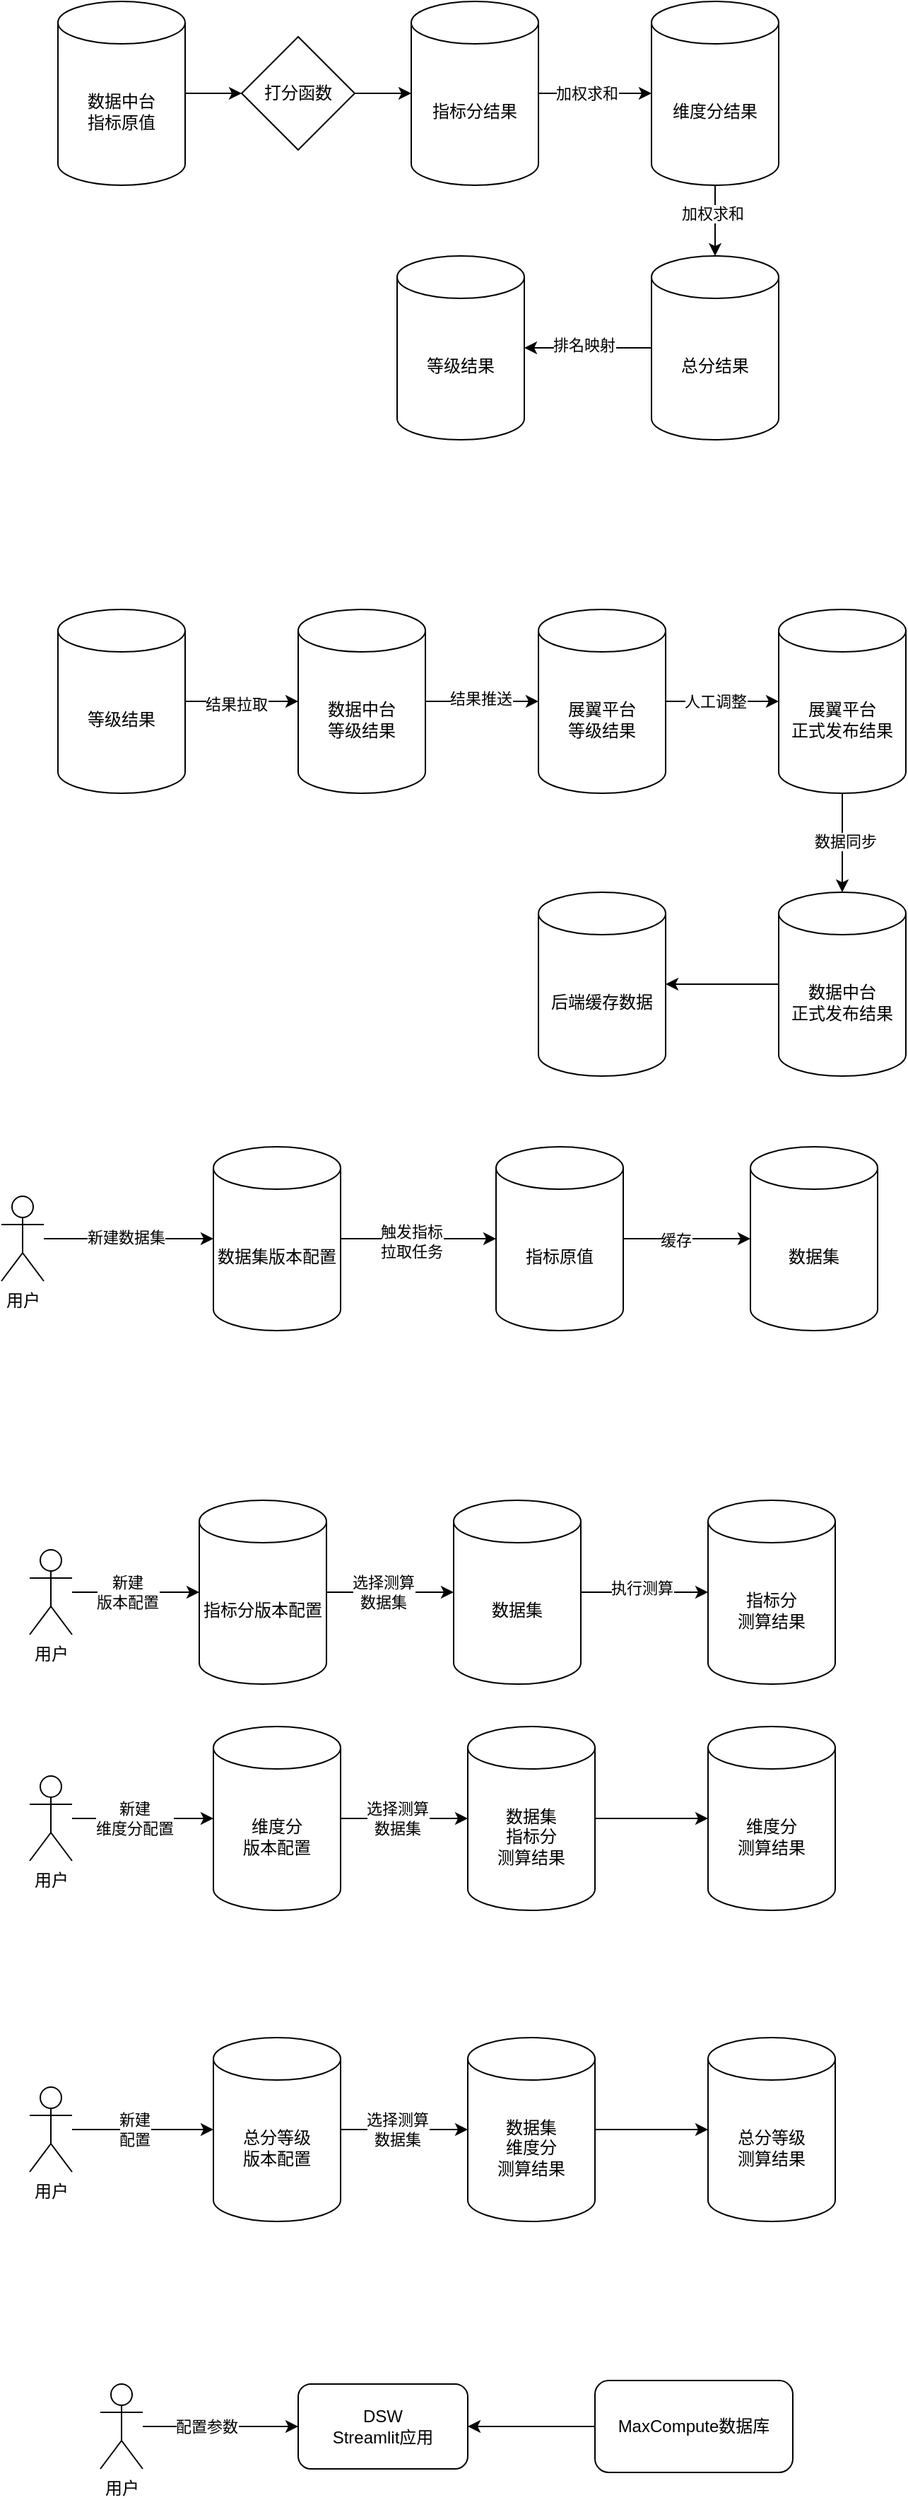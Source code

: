 <mxfile version="24.2.3" type="github">
  <diagram name="Page-1" id="pVyx7AFgYSGBUkXHzs9j">
    <mxGraphModel dx="1194" dy="756" grid="1" gridSize="10" guides="1" tooltips="1" connect="1" arrows="1" fold="1" page="1" pageScale="1" pageWidth="850" pageHeight="1100" math="0" shadow="0">
      <root>
        <mxCell id="0" />
        <mxCell id="1" parent="0" />
        <mxCell id="62KSsjE5slRflY_eG6V0-4" style="edgeStyle=orthogonalEdgeStyle;rounded=0;orthogonalLoop=1;jettySize=auto;html=1;" parent="1" source="62KSsjE5slRflY_eG6V0-1" target="62KSsjE5slRflY_eG6V0-3" edge="1">
          <mxGeometry relative="1" as="geometry" />
        </mxCell>
        <mxCell id="62KSsjE5slRflY_eG6V0-1" value="数据中台&lt;div&gt;指标原值&lt;/div&gt;" style="shape=cylinder3;whiteSpace=wrap;html=1;boundedLbl=1;backgroundOutline=1;size=15;" parent="1" vertex="1">
          <mxGeometry x="70" y="110" width="90" height="130" as="geometry" />
        </mxCell>
        <mxCell id="62KSsjE5slRflY_eG6V0-6" style="edgeStyle=orthogonalEdgeStyle;rounded=0;orthogonalLoop=1;jettySize=auto;html=1;" parent="1" source="62KSsjE5slRflY_eG6V0-3" target="62KSsjE5slRflY_eG6V0-5" edge="1">
          <mxGeometry relative="1" as="geometry" />
        </mxCell>
        <mxCell id="62KSsjE5slRflY_eG6V0-3" value="打分函数" style="rhombus;whiteSpace=wrap;html=1;" parent="1" vertex="1">
          <mxGeometry x="200" y="135" width="80" height="80" as="geometry" />
        </mxCell>
        <mxCell id="62KSsjE5slRflY_eG6V0-9" style="edgeStyle=orthogonalEdgeStyle;rounded=0;orthogonalLoop=1;jettySize=auto;html=1;" parent="1" source="62KSsjE5slRflY_eG6V0-5" target="62KSsjE5slRflY_eG6V0-8" edge="1">
          <mxGeometry relative="1" as="geometry" />
        </mxCell>
        <mxCell id="62KSsjE5slRflY_eG6V0-10" value="加权求和" style="edgeLabel;html=1;align=center;verticalAlign=middle;resizable=0;points=[];" parent="62KSsjE5slRflY_eG6V0-9" vertex="1" connectable="0">
          <mxGeometry x="-0.26" y="-4" relative="1" as="geometry">
            <mxPoint x="4" y="-4" as="offset" />
          </mxGeometry>
        </mxCell>
        <mxCell id="62KSsjE5slRflY_eG6V0-5" value="&lt;div&gt;指标分结果&lt;/div&gt;" style="shape=cylinder3;whiteSpace=wrap;html=1;boundedLbl=1;backgroundOutline=1;size=15;" parent="1" vertex="1">
          <mxGeometry x="320" y="110" width="90" height="130" as="geometry" />
        </mxCell>
        <mxCell id="62KSsjE5slRflY_eG6V0-8" value="&lt;div&gt;维度分结果&lt;/div&gt;" style="shape=cylinder3;whiteSpace=wrap;html=1;boundedLbl=1;backgroundOutline=1;size=15;" parent="1" vertex="1">
          <mxGeometry x="490" y="110" width="90" height="130" as="geometry" />
        </mxCell>
        <mxCell id="62KSsjE5slRflY_eG6V0-15" style="edgeStyle=orthogonalEdgeStyle;rounded=0;orthogonalLoop=1;jettySize=auto;html=1;" parent="1" source="62KSsjE5slRflY_eG6V0-11" target="62KSsjE5slRflY_eG6V0-14" edge="1">
          <mxGeometry relative="1" as="geometry" />
        </mxCell>
        <mxCell id="62KSsjE5slRflY_eG6V0-16" value="排名映射" style="edgeLabel;html=1;align=center;verticalAlign=middle;resizable=0;points=[];" parent="62KSsjE5slRflY_eG6V0-15" vertex="1" connectable="0">
          <mxGeometry x="0.075" y="-2" relative="1" as="geometry">
            <mxPoint as="offset" />
          </mxGeometry>
        </mxCell>
        <mxCell id="62KSsjE5slRflY_eG6V0-11" value="&lt;div&gt;总分结果&lt;/div&gt;" style="shape=cylinder3;whiteSpace=wrap;html=1;boundedLbl=1;backgroundOutline=1;size=15;" parent="1" vertex="1">
          <mxGeometry x="490" y="290" width="90" height="130" as="geometry" />
        </mxCell>
        <mxCell id="62KSsjE5slRflY_eG6V0-12" style="edgeStyle=orthogonalEdgeStyle;rounded=0;orthogonalLoop=1;jettySize=auto;html=1;entryX=0.5;entryY=0;entryDx=0;entryDy=0;entryPerimeter=0;" parent="1" source="62KSsjE5slRflY_eG6V0-8" target="62KSsjE5slRflY_eG6V0-11" edge="1">
          <mxGeometry relative="1" as="geometry" />
        </mxCell>
        <mxCell id="62KSsjE5slRflY_eG6V0-13" value="加权求和" style="edgeLabel;html=1;align=center;verticalAlign=middle;resizable=0;points=[];" parent="62KSsjE5slRflY_eG6V0-12" vertex="1" connectable="0">
          <mxGeometry x="-0.2" y="-2" relative="1" as="geometry">
            <mxPoint as="offset" />
          </mxGeometry>
        </mxCell>
        <mxCell id="62KSsjE5slRflY_eG6V0-14" value="等级结果" style="shape=cylinder3;whiteSpace=wrap;html=1;boundedLbl=1;backgroundOutline=1;size=15;" parent="1" vertex="1">
          <mxGeometry x="310" y="290" width="90" height="130" as="geometry" />
        </mxCell>
        <mxCell id="62KSsjE5slRflY_eG6V0-21" style="edgeStyle=orthogonalEdgeStyle;rounded=0;orthogonalLoop=1;jettySize=auto;html=1;" parent="1" source="62KSsjE5slRflY_eG6V0-19" target="62KSsjE5slRflY_eG6V0-20" edge="1">
          <mxGeometry relative="1" as="geometry" />
        </mxCell>
        <mxCell id="62KSsjE5slRflY_eG6V0-29" value="结果拉取" style="edgeLabel;html=1;align=center;verticalAlign=middle;resizable=0;points=[];" parent="62KSsjE5slRflY_eG6V0-21" vertex="1" connectable="0">
          <mxGeometry x="-0.1" y="-2" relative="1" as="geometry">
            <mxPoint as="offset" />
          </mxGeometry>
        </mxCell>
        <mxCell id="62KSsjE5slRflY_eG6V0-19" value="等级结果" style="shape=cylinder3;whiteSpace=wrap;html=1;boundedLbl=1;backgroundOutline=1;size=15;" parent="1" vertex="1">
          <mxGeometry x="70" y="540" width="90" height="130" as="geometry" />
        </mxCell>
        <mxCell id="62KSsjE5slRflY_eG6V0-23" style="edgeStyle=orthogonalEdgeStyle;rounded=0;orthogonalLoop=1;jettySize=auto;html=1;" parent="1" source="62KSsjE5slRflY_eG6V0-20" target="62KSsjE5slRflY_eG6V0-22" edge="1">
          <mxGeometry relative="1" as="geometry" />
        </mxCell>
        <mxCell id="62KSsjE5slRflY_eG6V0-30" value="结果推送" style="edgeLabel;html=1;align=center;verticalAlign=middle;resizable=0;points=[];" parent="62KSsjE5slRflY_eG6V0-23" vertex="1" connectable="0">
          <mxGeometry x="-0.025" y="2" relative="1" as="geometry">
            <mxPoint as="offset" />
          </mxGeometry>
        </mxCell>
        <mxCell id="62KSsjE5slRflY_eG6V0-20" value="数据中台&lt;div&gt;等级结果&lt;/div&gt;" style="shape=cylinder3;whiteSpace=wrap;html=1;boundedLbl=1;backgroundOutline=1;size=15;" parent="1" vertex="1">
          <mxGeometry x="240" y="540" width="90" height="130" as="geometry" />
        </mxCell>
        <mxCell id="62KSsjE5slRflY_eG6V0-22" value="展翼平台&lt;div&gt;等级结果&lt;/div&gt;" style="shape=cylinder3;whiteSpace=wrap;html=1;boundedLbl=1;backgroundOutline=1;size=15;" parent="1" vertex="1">
          <mxGeometry x="410" y="540" width="90" height="130" as="geometry" />
        </mxCell>
        <mxCell id="62KSsjE5slRflY_eG6V0-24" value="展翼平台&lt;div&gt;正式发布结果&lt;/div&gt;" style="shape=cylinder3;whiteSpace=wrap;html=1;boundedLbl=1;backgroundOutline=1;size=15;" parent="1" vertex="1">
          <mxGeometry x="580" y="540" width="90" height="130" as="geometry" />
        </mxCell>
        <mxCell id="62KSsjE5slRflY_eG6V0-25" style="edgeStyle=orthogonalEdgeStyle;rounded=0;orthogonalLoop=1;jettySize=auto;html=1;entryX=0;entryY=0.5;entryDx=0;entryDy=0;entryPerimeter=0;" parent="1" source="62KSsjE5slRflY_eG6V0-22" target="62KSsjE5slRflY_eG6V0-24" edge="1">
          <mxGeometry relative="1" as="geometry" />
        </mxCell>
        <mxCell id="62KSsjE5slRflY_eG6V0-31" value="人工调整" style="edgeLabel;html=1;align=center;verticalAlign=middle;resizable=0;points=[];" parent="62KSsjE5slRflY_eG6V0-25" vertex="1" connectable="0">
          <mxGeometry x="-0.325" relative="1" as="geometry">
            <mxPoint x="8" as="offset" />
          </mxGeometry>
        </mxCell>
        <mxCell id="62KSsjE5slRflY_eG6V0-27" value="后端缓存数据" style="shape=cylinder3;whiteSpace=wrap;html=1;boundedLbl=1;backgroundOutline=1;size=15;" parent="1" vertex="1">
          <mxGeometry x="410" y="740" width="90" height="130" as="geometry" />
        </mxCell>
        <mxCell id="62KSsjE5slRflY_eG6V0-35" style="edgeStyle=orthogonalEdgeStyle;rounded=0;orthogonalLoop=1;jettySize=auto;html=1;" parent="1" source="62KSsjE5slRflY_eG6V0-32" target="62KSsjE5slRflY_eG6V0-27" edge="1">
          <mxGeometry relative="1" as="geometry" />
        </mxCell>
        <mxCell id="62KSsjE5slRflY_eG6V0-32" value="数据中台&lt;div&gt;正式发布结果&lt;/div&gt;" style="shape=cylinder3;whiteSpace=wrap;html=1;boundedLbl=1;backgroundOutline=1;size=15;" parent="1" vertex="1">
          <mxGeometry x="580" y="740" width="90" height="130" as="geometry" />
        </mxCell>
        <mxCell id="62KSsjE5slRflY_eG6V0-33" style="edgeStyle=orthogonalEdgeStyle;rounded=0;orthogonalLoop=1;jettySize=auto;html=1;entryX=0.5;entryY=0;entryDx=0;entryDy=0;entryPerimeter=0;" parent="1" source="62KSsjE5slRflY_eG6V0-24" target="62KSsjE5slRflY_eG6V0-32" edge="1">
          <mxGeometry relative="1" as="geometry" />
        </mxCell>
        <mxCell id="62KSsjE5slRflY_eG6V0-34" value="数据同步" style="edgeLabel;html=1;align=center;verticalAlign=middle;resizable=0;points=[];" parent="62KSsjE5slRflY_eG6V0-33" vertex="1" connectable="0">
          <mxGeometry x="-0.029" y="2" relative="1" as="geometry">
            <mxPoint as="offset" />
          </mxGeometry>
        </mxCell>
        <mxCell id="62KSsjE5slRflY_eG6V0-46" style="edgeStyle=orthogonalEdgeStyle;rounded=0;orthogonalLoop=1;jettySize=auto;html=1;" parent="1" source="62KSsjE5slRflY_eG6V0-36" target="62KSsjE5slRflY_eG6V0-45" edge="1">
          <mxGeometry relative="1" as="geometry" />
        </mxCell>
        <mxCell id="62KSsjE5slRflY_eG6V0-47" value="缓存" style="edgeLabel;html=1;align=center;verticalAlign=middle;resizable=0;points=[];" parent="62KSsjE5slRflY_eG6V0-46" vertex="1" connectable="0">
          <mxGeometry x="-0.178" relative="1" as="geometry">
            <mxPoint y="1" as="offset" />
          </mxGeometry>
        </mxCell>
        <mxCell id="62KSsjE5slRflY_eG6V0-36" value="指标原值" style="shape=cylinder3;whiteSpace=wrap;html=1;boundedLbl=1;backgroundOutline=1;size=15;" parent="1" vertex="1">
          <mxGeometry x="380" y="920" width="90" height="130" as="geometry" />
        </mxCell>
        <mxCell id="62KSsjE5slRflY_eG6V0-39" style="edgeStyle=orthogonalEdgeStyle;rounded=0;orthogonalLoop=1;jettySize=auto;html=1;" parent="1" source="62KSsjE5slRflY_eG6V0-37" target="62KSsjE5slRflY_eG6V0-36" edge="1">
          <mxGeometry relative="1" as="geometry" />
        </mxCell>
        <mxCell id="62KSsjE5slRflY_eG6V0-44" value="触发指标&lt;div&gt;拉取任务&lt;/div&gt;" style="edgeLabel;html=1;align=center;verticalAlign=middle;resizable=0;points=[];" parent="62KSsjE5slRflY_eG6V0-39" vertex="1" connectable="0">
          <mxGeometry x="-0.1" y="-2" relative="1" as="geometry">
            <mxPoint as="offset" />
          </mxGeometry>
        </mxCell>
        <mxCell id="62KSsjE5slRflY_eG6V0-37" value="数据集版本配置" style="shape=cylinder3;whiteSpace=wrap;html=1;boundedLbl=1;backgroundOutline=1;size=15;" parent="1" vertex="1">
          <mxGeometry x="180" y="920" width="90" height="130" as="geometry" />
        </mxCell>
        <mxCell id="62KSsjE5slRflY_eG6V0-41" style="edgeStyle=orthogonalEdgeStyle;rounded=0;orthogonalLoop=1;jettySize=auto;html=1;" parent="1" source="62KSsjE5slRflY_eG6V0-40" target="62KSsjE5slRflY_eG6V0-37" edge="1">
          <mxGeometry relative="1" as="geometry" />
        </mxCell>
        <mxCell id="62KSsjE5slRflY_eG6V0-42" value="新建数据集" style="edgeLabel;html=1;align=center;verticalAlign=middle;resizable=0;points=[];" parent="62KSsjE5slRflY_eG6V0-41" vertex="1" connectable="0">
          <mxGeometry x="-0.044" y="1" relative="1" as="geometry">
            <mxPoint as="offset" />
          </mxGeometry>
        </mxCell>
        <mxCell id="62KSsjE5slRflY_eG6V0-40" value="用户" style="shape=umlActor;verticalLabelPosition=bottom;verticalAlign=top;html=1;outlineConnect=0;" parent="1" vertex="1">
          <mxGeometry x="30" y="955" width="30" height="60" as="geometry" />
        </mxCell>
        <mxCell id="62KSsjE5slRflY_eG6V0-45" value="数据集" style="shape=cylinder3;whiteSpace=wrap;html=1;boundedLbl=1;backgroundOutline=1;size=15;" parent="1" vertex="1">
          <mxGeometry x="560" y="920" width="90" height="130" as="geometry" />
        </mxCell>
        <mxCell id="62KSsjE5slRflY_eG6V0-50" style="edgeStyle=orthogonalEdgeStyle;rounded=0;orthogonalLoop=1;jettySize=auto;html=1;" parent="1" source="62KSsjE5slRflY_eG6V0-48" target="62KSsjE5slRflY_eG6V0-49" edge="1">
          <mxGeometry relative="1" as="geometry" />
        </mxCell>
        <mxCell id="62KSsjE5slRflY_eG6V0-55" value="新建&lt;div&gt;版本配置&lt;/div&gt;" style="edgeLabel;html=1;align=center;verticalAlign=middle;resizable=0;points=[];" parent="62KSsjE5slRflY_eG6V0-50" vertex="1" connectable="0">
          <mxGeometry x="-0.133" relative="1" as="geometry">
            <mxPoint as="offset" />
          </mxGeometry>
        </mxCell>
        <mxCell id="62KSsjE5slRflY_eG6V0-48" value="用户" style="shape=umlActor;verticalLabelPosition=bottom;verticalAlign=top;html=1;outlineConnect=0;" parent="1" vertex="1">
          <mxGeometry x="50" y="1205" width="30" height="60" as="geometry" />
        </mxCell>
        <mxCell id="62KSsjE5slRflY_eG6V0-53" style="edgeStyle=orthogonalEdgeStyle;rounded=0;orthogonalLoop=1;jettySize=auto;html=1;" parent="1" source="62KSsjE5slRflY_eG6V0-49" target="62KSsjE5slRflY_eG6V0-51" edge="1">
          <mxGeometry relative="1" as="geometry" />
        </mxCell>
        <mxCell id="62KSsjE5slRflY_eG6V0-56" value="选择测算&lt;div&gt;数据集&lt;/div&gt;" style="edgeLabel;html=1;align=center;verticalAlign=middle;resizable=0;points=[];" parent="62KSsjE5slRflY_eG6V0-53" vertex="1" connectable="0">
          <mxGeometry x="-0.311" relative="1" as="geometry">
            <mxPoint x="9" as="offset" />
          </mxGeometry>
        </mxCell>
        <mxCell id="62KSsjE5slRflY_eG6V0-49" value="指标分版本配置" style="shape=cylinder3;whiteSpace=wrap;html=1;boundedLbl=1;backgroundOutline=1;size=15;" parent="1" vertex="1">
          <mxGeometry x="170" y="1170" width="90" height="130" as="geometry" />
        </mxCell>
        <mxCell id="62KSsjE5slRflY_eG6V0-54" style="edgeStyle=orthogonalEdgeStyle;rounded=0;orthogonalLoop=1;jettySize=auto;html=1;" parent="1" source="62KSsjE5slRflY_eG6V0-51" target="62KSsjE5slRflY_eG6V0-52" edge="1">
          <mxGeometry relative="1" as="geometry" />
        </mxCell>
        <mxCell id="62KSsjE5slRflY_eG6V0-57" value="执行测算" style="edgeLabel;html=1;align=center;verticalAlign=middle;resizable=0;points=[];" parent="62KSsjE5slRflY_eG6V0-54" vertex="1" connectable="0">
          <mxGeometry x="-0.044" y="3" relative="1" as="geometry">
            <mxPoint as="offset" />
          </mxGeometry>
        </mxCell>
        <mxCell id="62KSsjE5slRflY_eG6V0-51" value="数据集" style="shape=cylinder3;whiteSpace=wrap;html=1;boundedLbl=1;backgroundOutline=1;size=15;" parent="1" vertex="1">
          <mxGeometry x="350" y="1170" width="90" height="130" as="geometry" />
        </mxCell>
        <mxCell id="62KSsjE5slRflY_eG6V0-52" value="指标分&lt;div&gt;测算结果&lt;/div&gt;" style="shape=cylinder3;whiteSpace=wrap;html=1;boundedLbl=1;backgroundOutline=1;size=15;" parent="1" vertex="1">
          <mxGeometry x="530" y="1170" width="90" height="130" as="geometry" />
        </mxCell>
        <mxCell id="62KSsjE5slRflY_eG6V0-58" style="edgeStyle=orthogonalEdgeStyle;rounded=0;orthogonalLoop=1;jettySize=auto;html=1;" parent="1" source="62KSsjE5slRflY_eG6V0-60" target="62KSsjE5slRflY_eG6V0-63" edge="1">
          <mxGeometry relative="1" as="geometry" />
        </mxCell>
        <mxCell id="62KSsjE5slRflY_eG6V0-59" value="新建&lt;div&gt;维度分配置&lt;/div&gt;" style="edgeLabel;html=1;align=center;verticalAlign=middle;resizable=0;points=[];" parent="62KSsjE5slRflY_eG6V0-58" vertex="1" connectable="0">
          <mxGeometry x="-0.133" relative="1" as="geometry">
            <mxPoint as="offset" />
          </mxGeometry>
        </mxCell>
        <mxCell id="62KSsjE5slRflY_eG6V0-60" value="用户" style="shape=umlActor;verticalLabelPosition=bottom;verticalAlign=top;html=1;outlineConnect=0;" parent="1" vertex="1">
          <mxGeometry x="50" y="1365" width="30" height="60" as="geometry" />
        </mxCell>
        <mxCell id="62KSsjE5slRflY_eG6V0-61" style="edgeStyle=orthogonalEdgeStyle;rounded=0;orthogonalLoop=1;jettySize=auto;html=1;" parent="1" source="62KSsjE5slRflY_eG6V0-63" target="62KSsjE5slRflY_eG6V0-65" edge="1">
          <mxGeometry relative="1" as="geometry" />
        </mxCell>
        <mxCell id="62KSsjE5slRflY_eG6V0-62" value="选择测算&lt;div&gt;数据集&lt;/div&gt;" style="edgeLabel;html=1;align=center;verticalAlign=middle;resizable=0;points=[];" parent="62KSsjE5slRflY_eG6V0-61" vertex="1" connectable="0">
          <mxGeometry x="-0.311" relative="1" as="geometry">
            <mxPoint x="9" as="offset" />
          </mxGeometry>
        </mxCell>
        <mxCell id="62KSsjE5slRflY_eG6V0-63" value="维度分&lt;div&gt;版本配置&lt;/div&gt;" style="shape=cylinder3;whiteSpace=wrap;html=1;boundedLbl=1;backgroundOutline=1;size=15;" parent="1" vertex="1">
          <mxGeometry x="180" y="1330" width="90" height="130" as="geometry" />
        </mxCell>
        <mxCell id="62KSsjE5slRflY_eG6V0-67" style="edgeStyle=orthogonalEdgeStyle;rounded=0;orthogonalLoop=1;jettySize=auto;html=1;" parent="1" source="62KSsjE5slRflY_eG6V0-65" target="62KSsjE5slRflY_eG6V0-66" edge="1">
          <mxGeometry relative="1" as="geometry" />
        </mxCell>
        <mxCell id="62KSsjE5slRflY_eG6V0-65" value="数据集&lt;div&gt;指标分&lt;/div&gt;&lt;div&gt;测算结果&lt;/div&gt;" style="shape=cylinder3;whiteSpace=wrap;html=1;boundedLbl=1;backgroundOutline=1;size=15;" parent="1" vertex="1">
          <mxGeometry x="360" y="1330" width="90" height="130" as="geometry" />
        </mxCell>
        <mxCell id="62KSsjE5slRflY_eG6V0-66" value="&lt;div&gt;维度分&lt;/div&gt;&lt;div&gt;测算结果&lt;/div&gt;" style="shape=cylinder3;whiteSpace=wrap;html=1;boundedLbl=1;backgroundOutline=1;size=15;" parent="1" vertex="1">
          <mxGeometry x="530" y="1330" width="90" height="130" as="geometry" />
        </mxCell>
        <mxCell id="62KSsjE5slRflY_eG6V0-68" style="edgeStyle=orthogonalEdgeStyle;rounded=0;orthogonalLoop=1;jettySize=auto;html=1;" parent="1" source="62KSsjE5slRflY_eG6V0-70" target="62KSsjE5slRflY_eG6V0-73" edge="1">
          <mxGeometry relative="1" as="geometry" />
        </mxCell>
        <mxCell id="62KSsjE5slRflY_eG6V0-69" value="新建&lt;div&gt;配置&lt;/div&gt;" style="edgeLabel;html=1;align=center;verticalAlign=middle;resizable=0;points=[];" parent="62KSsjE5slRflY_eG6V0-68" vertex="1" connectable="0">
          <mxGeometry x="-0.133" relative="1" as="geometry">
            <mxPoint as="offset" />
          </mxGeometry>
        </mxCell>
        <mxCell id="62KSsjE5slRflY_eG6V0-70" value="用户" style="shape=umlActor;verticalLabelPosition=bottom;verticalAlign=top;html=1;outlineConnect=0;" parent="1" vertex="1">
          <mxGeometry x="50" y="1585" width="30" height="60" as="geometry" />
        </mxCell>
        <mxCell id="62KSsjE5slRflY_eG6V0-71" style="edgeStyle=orthogonalEdgeStyle;rounded=0;orthogonalLoop=1;jettySize=auto;html=1;" parent="1" source="62KSsjE5slRflY_eG6V0-73" target="62KSsjE5slRflY_eG6V0-75" edge="1">
          <mxGeometry relative="1" as="geometry" />
        </mxCell>
        <mxCell id="62KSsjE5slRflY_eG6V0-72" value="选择测算&lt;div&gt;数据集&lt;/div&gt;" style="edgeLabel;html=1;align=center;verticalAlign=middle;resizable=0;points=[];" parent="62KSsjE5slRflY_eG6V0-71" vertex="1" connectable="0">
          <mxGeometry x="-0.311" relative="1" as="geometry">
            <mxPoint x="9" as="offset" />
          </mxGeometry>
        </mxCell>
        <mxCell id="62KSsjE5slRflY_eG6V0-73" value="总分等级&lt;div&gt;版本配置&lt;/div&gt;" style="shape=cylinder3;whiteSpace=wrap;html=1;boundedLbl=1;backgroundOutline=1;size=15;" parent="1" vertex="1">
          <mxGeometry x="180" y="1550" width="90" height="130" as="geometry" />
        </mxCell>
        <mxCell id="62KSsjE5slRflY_eG6V0-74" style="edgeStyle=orthogonalEdgeStyle;rounded=0;orthogonalLoop=1;jettySize=auto;html=1;" parent="1" source="62KSsjE5slRflY_eG6V0-75" target="62KSsjE5slRflY_eG6V0-76" edge="1">
          <mxGeometry relative="1" as="geometry" />
        </mxCell>
        <mxCell id="62KSsjE5slRflY_eG6V0-75" value="数据集&lt;div&gt;维度分&lt;/div&gt;&lt;div&gt;测算结果&lt;/div&gt;" style="shape=cylinder3;whiteSpace=wrap;html=1;boundedLbl=1;backgroundOutline=1;size=15;" parent="1" vertex="1">
          <mxGeometry x="360" y="1550" width="90" height="130" as="geometry" />
        </mxCell>
        <mxCell id="62KSsjE5slRflY_eG6V0-76" value="&lt;div&gt;总分等级&lt;/div&gt;&lt;div&gt;测算结果&lt;/div&gt;" style="shape=cylinder3;whiteSpace=wrap;html=1;boundedLbl=1;backgroundOutline=1;size=15;" parent="1" vertex="1">
          <mxGeometry x="530" y="1550" width="90" height="130" as="geometry" />
        </mxCell>
        <mxCell id="gHyjkIjv2FYd1GMIZeO9-7" style="edgeStyle=orthogonalEdgeStyle;rounded=0;orthogonalLoop=1;jettySize=auto;html=1;" edge="1" parent="1" source="gHyjkIjv2FYd1GMIZeO9-2" target="gHyjkIjv2FYd1GMIZeO9-6">
          <mxGeometry relative="1" as="geometry" />
        </mxCell>
        <mxCell id="gHyjkIjv2FYd1GMIZeO9-8" value="配置参数" style="edgeLabel;html=1;align=center;verticalAlign=middle;resizable=0;points=[];" vertex="1" connectable="0" parent="gHyjkIjv2FYd1GMIZeO9-7">
          <mxGeometry x="-0.182" relative="1" as="geometry">
            <mxPoint as="offset" />
          </mxGeometry>
        </mxCell>
        <mxCell id="gHyjkIjv2FYd1GMIZeO9-2" value="用户" style="shape=umlActor;verticalLabelPosition=bottom;verticalAlign=top;html=1;outlineConnect=0;" vertex="1" parent="1">
          <mxGeometry x="100" y="1795" width="30" height="60" as="geometry" />
        </mxCell>
        <mxCell id="gHyjkIjv2FYd1GMIZeO9-6" value="&lt;div&gt;DSW&lt;/div&gt;Streamlit应用" style="rounded=1;whiteSpace=wrap;html=1;" vertex="1" parent="1">
          <mxGeometry x="240" y="1795" width="120" height="60" as="geometry" />
        </mxCell>
        <mxCell id="gHyjkIjv2FYd1GMIZeO9-10" style="edgeStyle=orthogonalEdgeStyle;rounded=0;orthogonalLoop=1;jettySize=auto;html=1;" edge="1" parent="1" source="gHyjkIjv2FYd1GMIZeO9-9" target="gHyjkIjv2FYd1GMIZeO9-6">
          <mxGeometry relative="1" as="geometry" />
        </mxCell>
        <mxCell id="gHyjkIjv2FYd1GMIZeO9-9" value="MaxCompute数据库" style="rounded=1;whiteSpace=wrap;html=1;" vertex="1" parent="1">
          <mxGeometry x="450" y="1792.5" width="140" height="65" as="geometry" />
        </mxCell>
      </root>
    </mxGraphModel>
  </diagram>
</mxfile>
